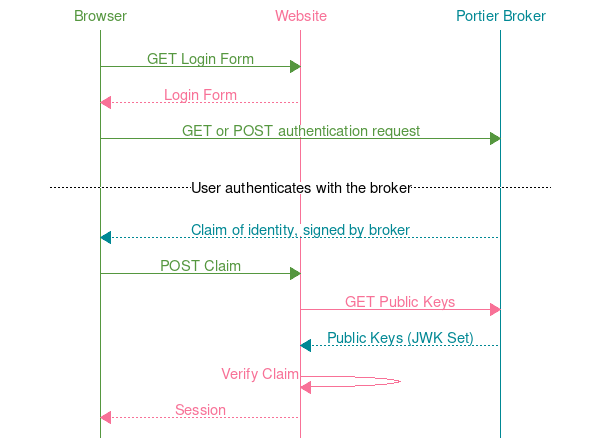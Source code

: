 msc {
  ua [ label = "Browser", linecolor = "#55973f", arclinecolor = "#55973f", arctextcolor = "#55973f", textcolor = "#55973f" ],
  rp [ label = "Website", linecolor = "#f87197", arclinecolor = "#f87197", arctextcolor = "#f87197", textcolor = "#f87197" ],
  broker [ label = "Portier Broker", linecolor = "#008894", arclinecolor = "#008894", arctextcolor = "#008894", textcolor = "#008894" ];

  |||;

  ua => rp [ label = "GET Login Form" ];
  rp >> ua [ label = "Login Form" ];

  ua => broker [ label = "GET or POST authentication request" ];

  |||;

  --- [ label = "User authenticates with the broker" ];

  |||;

  broker >> ua [ label = "Claim of identity, signed by broker" ];
  ua => rp [ label = "POST Claim" ];

  rp => broker [ label = "GET Public Keys" ];
  broker >> rp [ label = "Public Keys (JWK Set)" ];
  rp => rp [ label = "Verify Claim" ];
  rp >> ua [ label = "Session" ];
}

